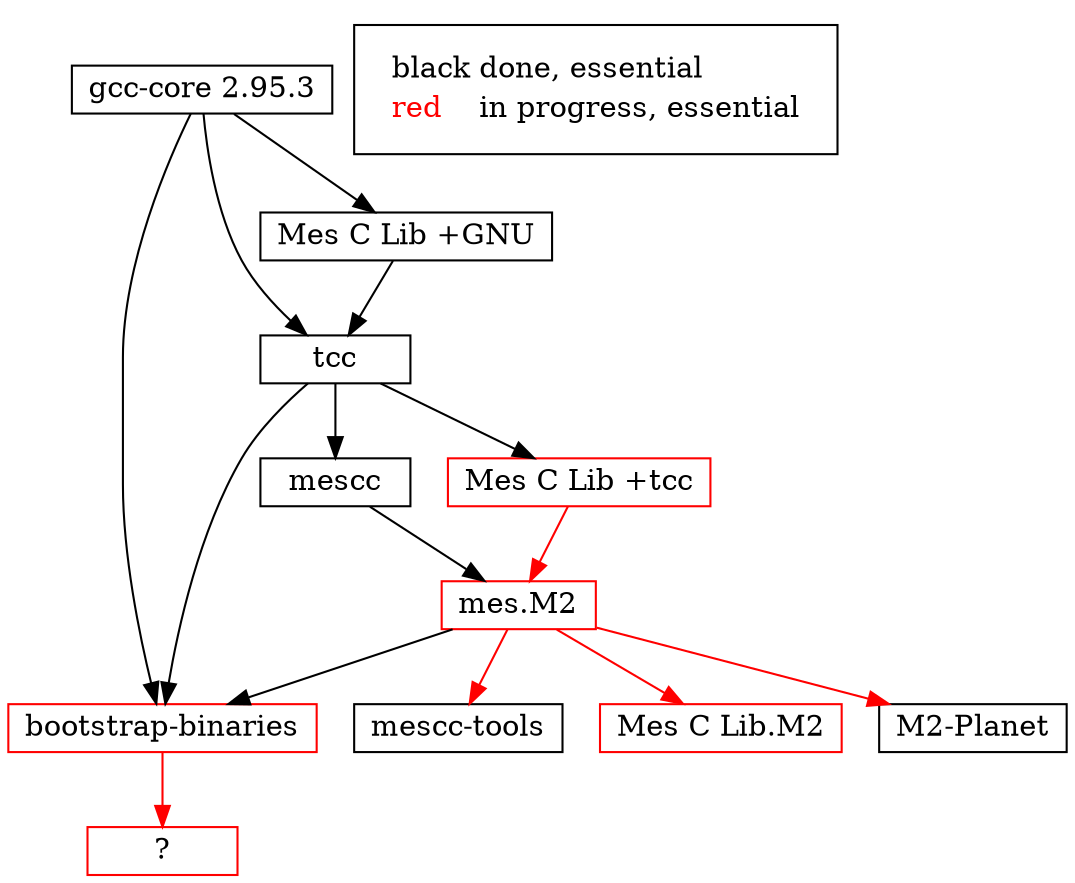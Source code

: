 digraph  {
  node[shape=box,width=1,height=0.25];
  edge [height=0.25];

  # "hex0-monitor" [label = "hex0 Monitor", shape = box];
  # "hex0-assembler" [label = "hex0 Assembler", shape = box];
  # "SET" [label = "SET editor", shape = box];
  # "hex1-assembler" [label = "hex1 Assembler", shape = box];
  # "hex2-assembler" [label = "hex2 Assembler", shape = box];
  # "M1-Macro" [label = "M1 Macro assembler", shape = box];
  # "cat" [label = "cat", shape = box];
  # "Slow_Lisp" [label = "Slow Lisp", shape = box];
  # "Stage0-FORTH" [label = "Stage0 FORTH", shape = box];
  # "cc_x86" [label = "cc_x86", shape = box];
  # "M2-Planet" [label = "M2-PLanet", shape = box];
  # "M2-Moon" [label = "M2-Moon", color = red1, shape = box];
  # "mescc-tools-seed" [label = "mescc-tools-seed", shape = box];
  "?" [label = "?", color = red1, shape = box];
  "bootstrap-binaries" [label = "bootstrap-binaries", color = red1, shape = box];
  "mescc-tools" [label = "mescc-tools", shape = box];
  "Mes C Lib.M2" [label = "Mes C Lib.M2", color = red1, shape = box];
  "mes.M2" [label = "mes.M2", color = red1, shape = box];
  "mescc" [label = "mescc", shape = box];
  "Mes C Lib +tcc" [label = "Mes C Lib +tcc", color = red1, shape = box];
  "tcc" [label = "tcc", shape = box];
  "Mes C Lib +GNU" [label = "Mes C Lib +GNU", shape = box];
  "gcc-core 2.95.3" [label = "gcc-core 2.95.3", shape = box];
  # "glibc 2.2.5" [label = "glibc 2.2.5", shape = box];
  # "gcc 2.95.3" [label = "gcc 2.95.3", shape = box];
  # "glibc 2.16" [label = "glibc 2.16", shape = box];
  # "gcc 4.7.4" [label = "gcc 4.7.4", shape = box];

  # "SET" -> "hex0-monitor" [color = cyan];
  # "hex0-assembler" -> "hex0-monitor" [color = black];
  # "hex1-assembler" -> "hex0-assembler" [color = black];
  # "hex2-assembler" -> "hex1-assembler" [color = black];
  # "M1-Macro" -> "hex2-assembler" [color = black];
  # "cat" -> "M1-Macro" [color = cyan];
  # "Slow_Lisp" -> "M1-Macro" [color = green2];
  # "Stage0-FORTH" -> "M1-Macro" [color = green2];
  # "cc_x86" -> "M1-Macro" [color = black];
  # "M2-Planet" -> "cc_x86" [color = black];
  # "M2-Moon" -> "M1-Macro" [color = red1];
  # "mescc-tools-seed" -> "cc_x86" [color = black];
  # "mescc-tools" -> "mescc-tools-seed" [color = black];
  # "mescc-tools" -> "M2-Planet" [color = black];
  "bootstrap-binaries" -> "?" [color = red1];

  "mes.M2" -> "bootstrap-binaries" [color = black];
  "mes.M2" -> "mescc-tools" [color = red1];
  "mes.M2" -> "Mes C Lib.M2" [color = red1];
  "mes.M2" -> "M2-Planet" [color = red1];
  "mescc" -> "mes.M2" [color = black];

  "Mes C Lib +tcc" -> "mes.M2" [color = red1];

  "tcc" -> "Mes C Lib +tcc" [color = black];
  "tcc" -> "bootstrap-binaries" [color = black];
  "tcc" -> "mescc" [color = black];

  "Mes C Lib +GNU" -> "tcc" [color = black];

  "gcc-core 2.95.3" -> "Mes C Lib +GNU" [color = black];
  "gcc-core 2.95.3" -> "bootstrap-binaries" [color = black];
  "gcc-core 2.95.3" -> "tcc" [color = black];

  # "make" -> "Mes C Lib +GNU" [color = black];
  # "make" -> "tcc" [color = black];
  # "make" -> "bootstrap-binaries" [color = black];

  # "glibc 2.2.5" -> "gcc-core 2.95.3" [color = black];
  # "glibc 2.2.5" -> "binutils" [color = black];
  # "glibc 2.2.5" -> "Mes C Lib +GNU" [color = black];
  # "glibc 2.2.5" -> "make" [color = black];
  # "glibc 2.2.5" -> "bootstrap-binaries" [color = black];

  # "gcc 2.95.3" -> "gcc-core 2.95.3" [color = black];
  # "gcc 2.95.3" -> "binutils" [color = black];
  # "gcc 2.95.3" -> "glibc 2.2.5" [color = black];
  # "gcc 2.95.3" -> "make" [color = black];
  # "gcc 2.95.3" -> "bootstrap-binaries" [color = black];

  # "glibc 2.16" -> "glibc 2.2.5" [color = black];
  # "glibc 2.16" -> "binutils" [color = black];
  # "glibc 2.16" -> "gcc 2.95.3" [color = black];
  # "glibc 2.16" -> "make" [color = black];
  # "glibc 2.16" -> "bootstrap-binaries" [color = black];

  # "gcc 4.7.4" -> "glibc 2.16" [color = black];
  # "gcc 4.7.4" -> "binutils" [color = black];
  # "gcc 4.7.4" -> "gcc 2.95.3" [color = black];
  # "gcc 4.7.4" -> "make" [color = black];
  # "gcc 4.7.4" -> "bootstrap-binaries" [color = black];

  node [shape=plaintext]
  subgraph cluster_01 {
    key [label=<<table border="0" cellpadding="2" cellspacing="0" cellborder="0">
      <tr><td align="left"><font color="black">black</font></td><td align="left">done, essential</td></tr>
<!--
      <tr><td align="left"><font color="cyan3">cyan</font></td><td align="left">done, optional</td></tr>
      <tr><td align="left"><font color="green3">green</font></td><td align="left">done, undecided</td></tr>
!-->
      <tr><td align="left"><font color="red1">red</font></td><td align="left">in progress, essential</td></tr>
<!--
      <tr><td align="left"><font color="orange">orange</font></td><td align="left">in progress, undecided</td></tr>
!-->
      </table>>]
  }
}
